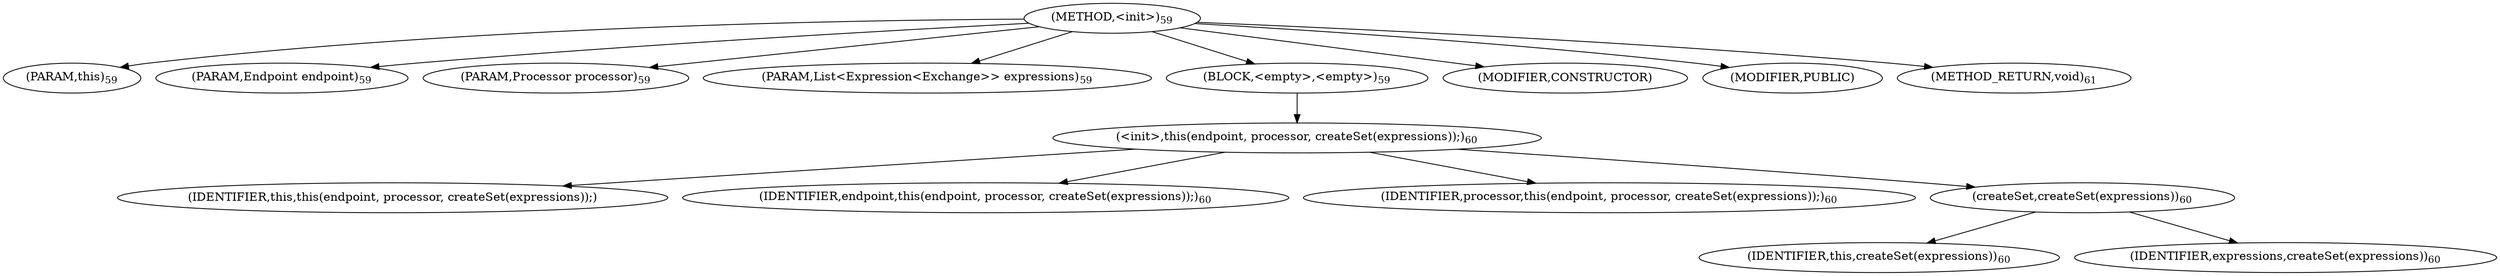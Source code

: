 digraph "&lt;init&gt;" {  
"75" [label = <(METHOD,&lt;init&gt;)<SUB>59</SUB>> ]
"7" [label = <(PARAM,this)<SUB>59</SUB>> ]
"76" [label = <(PARAM,Endpoint endpoint)<SUB>59</SUB>> ]
"77" [label = <(PARAM,Processor processor)<SUB>59</SUB>> ]
"78" [label = <(PARAM,List&lt;Expression&lt;Exchange&gt;&gt; expressions)<SUB>59</SUB>> ]
"79" [label = <(BLOCK,&lt;empty&gt;,&lt;empty&gt;)<SUB>59</SUB>> ]
"80" [label = <(&lt;init&gt;,this(endpoint, processor, createSet(expressions));)<SUB>60</SUB>> ]
"8" [label = <(IDENTIFIER,this,this(endpoint, processor, createSet(expressions));)> ]
"81" [label = <(IDENTIFIER,endpoint,this(endpoint, processor, createSet(expressions));)<SUB>60</SUB>> ]
"82" [label = <(IDENTIFIER,processor,this(endpoint, processor, createSet(expressions));)<SUB>60</SUB>> ]
"83" [label = <(createSet,createSet(expressions))<SUB>60</SUB>> ]
"6" [label = <(IDENTIFIER,this,createSet(expressions))<SUB>60</SUB>> ]
"84" [label = <(IDENTIFIER,expressions,createSet(expressions))<SUB>60</SUB>> ]
"85" [label = <(MODIFIER,CONSTRUCTOR)> ]
"86" [label = <(MODIFIER,PUBLIC)> ]
"87" [label = <(METHOD_RETURN,void)<SUB>61</SUB>> ]
  "75" -> "7" 
  "75" -> "76" 
  "75" -> "77" 
  "75" -> "78" 
  "75" -> "79" 
  "75" -> "85" 
  "75" -> "86" 
  "75" -> "87" 
  "79" -> "80" 
  "80" -> "8" 
  "80" -> "81" 
  "80" -> "82" 
  "80" -> "83" 
  "83" -> "6" 
  "83" -> "84" 
}
